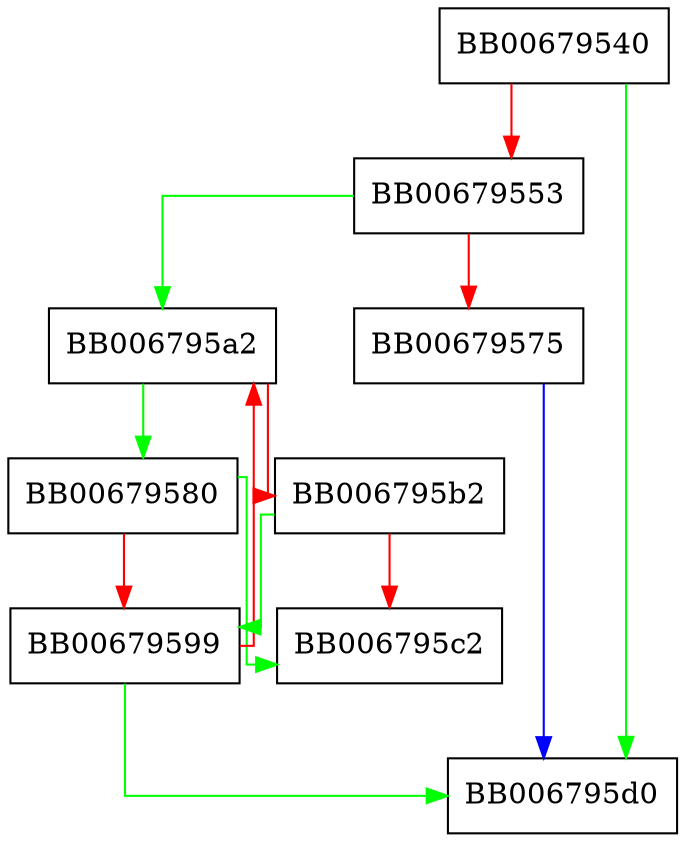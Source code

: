 digraph X509v3_get_ext_by_critical {
  node [shape="box"];
  graph [splines=ortho];
  BB00679540 -> BB006795d0 [color="green"];
  BB00679540 -> BB00679553 [color="red"];
  BB00679553 -> BB006795a2 [color="green"];
  BB00679553 -> BB00679575 [color="red"];
  BB00679575 -> BB006795d0 [color="blue"];
  BB00679580 -> BB006795c2 [color="green"];
  BB00679580 -> BB00679599 [color="red"];
  BB00679599 -> BB006795d0 [color="green"];
  BB00679599 -> BB006795a2 [color="red"];
  BB006795a2 -> BB00679580 [color="green"];
  BB006795a2 -> BB006795b2 [color="red"];
  BB006795b2 -> BB00679599 [color="green"];
  BB006795b2 -> BB006795c2 [color="red"];
}